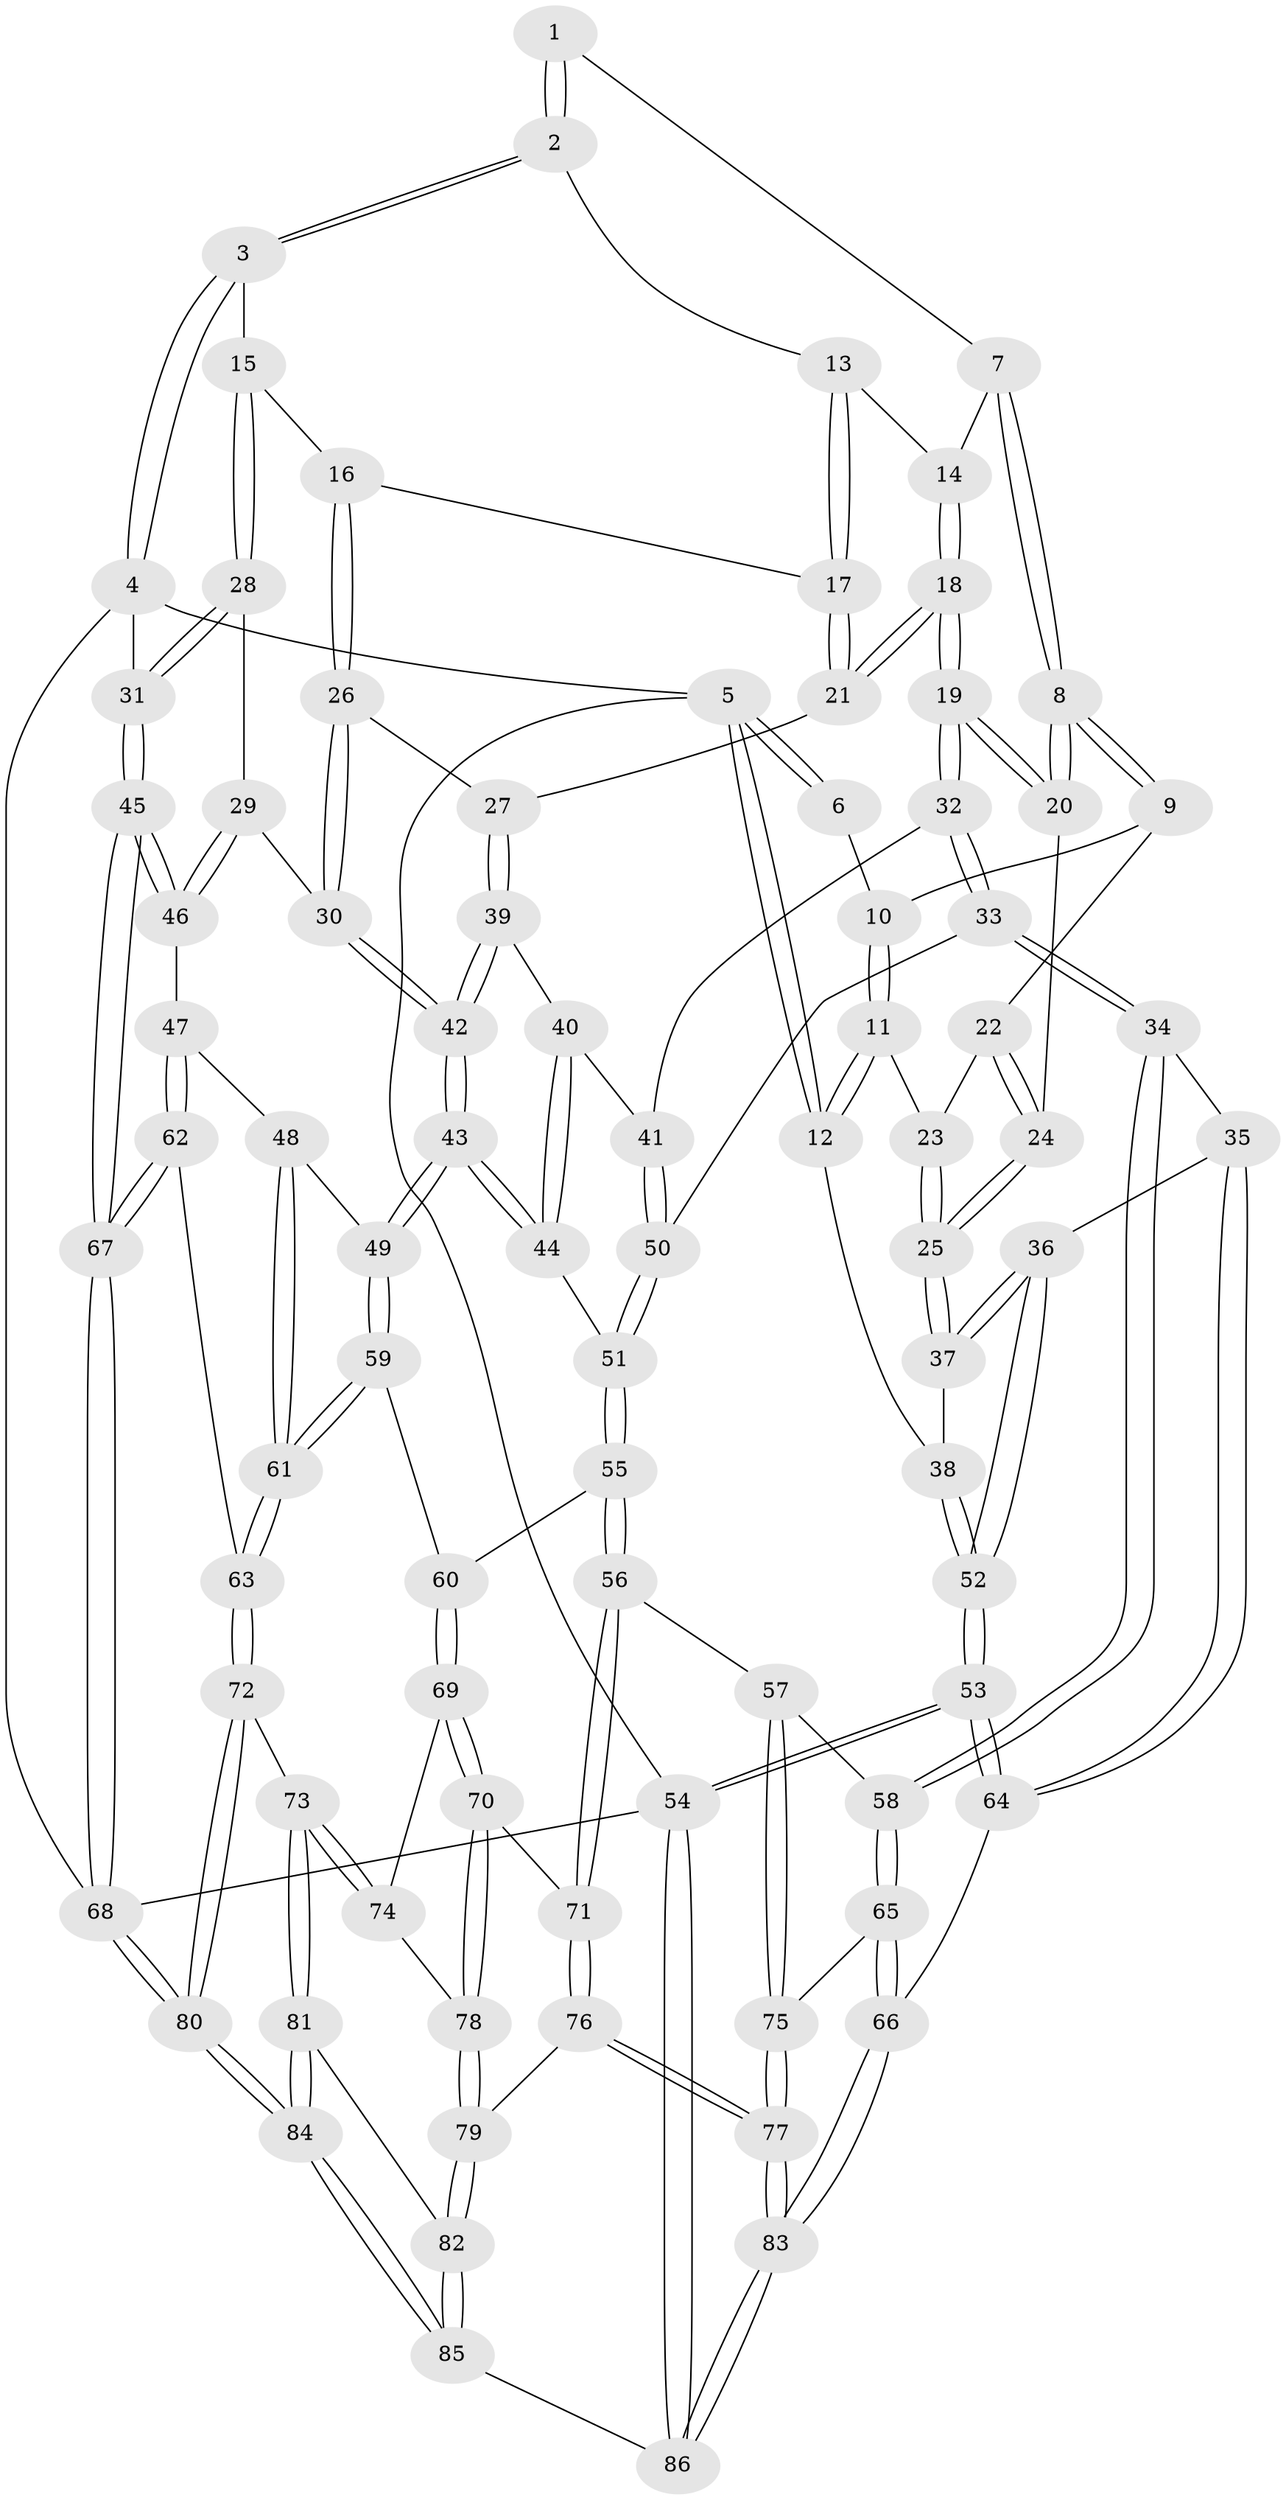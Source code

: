 // coarse degree distribution, {4: 0.48, 5: 0.38, 6: 0.06, 2: 0.02, 3: 0.06}
// Generated by graph-tools (version 1.1) at 2025/24/03/03/25 07:24:31]
// undirected, 86 vertices, 212 edges
graph export_dot {
graph [start="1"]
  node [color=gray90,style=filled];
  1 [pos="+0.41579821974958625+0"];
  2 [pos="+0.73108469850575+0"];
  3 [pos="+0.8390626911353631+0"];
  4 [pos="+1+0"];
  5 [pos="+0+0"];
  6 [pos="+0.2220954989689274+0"];
  7 [pos="+0.3881783825175532+0.014412977523450885"];
  8 [pos="+0.3489053465818202+0.07335742048422907"];
  9 [pos="+0.251969579865493+0.05721199175208456"];
  10 [pos="+0.23997643784692654+0.022311638750198336"];
  11 [pos="+0+0.05499188906637098"];
  12 [pos="+0+0.034754992399514545"];
  13 [pos="+0.6391216440685957+0"];
  14 [pos="+0.4855616898195441+0.07561864846226647"];
  15 [pos="+0.8331764712195882+0.03020519281058885"];
  16 [pos="+0.6395938254183144+0.16508378609489816"];
  17 [pos="+0.6021608751706757+0.12646916276416745"];
  18 [pos="+0.47156709605743563+0.19032304313046436"];
  19 [pos="+0.4405412174323438+0.2176614516249013"];
  20 [pos="+0.37383135938819406+0.1622052375584193"];
  21 [pos="+0.51658320941657+0.1802840517258213"];
  22 [pos="+0.25113804044431565+0.05840448956463009"];
  23 [pos="+0.17900389775663775+0.09918893472517766"];
  24 [pos="+0.2556949503051039+0.18709666026441474"];
  25 [pos="+0.21287402793688215+0.22359717331042003"];
  26 [pos="+0.6562113922458039+0.19525012858328222"];
  27 [pos="+0.6187149684907796+0.24122596263322063"];
  28 [pos="+0.8400312227501229+0.16114478551674347"];
  29 [pos="+0.8350935695003391+0.18258615880344567"];
  30 [pos="+0.7963980494044836+0.22456729453088978"];
  31 [pos="+1+0.1970590028954406"];
  32 [pos="+0.44013997500851226+0.2250151920786669"];
  33 [pos="+0.315485198009062+0.3602122686133949"];
  34 [pos="+0.26165199644853027+0.404152303842995"];
  35 [pos="+0.24923727128133294+0.39867919808294494"];
  36 [pos="+0.23369219860134477+0.38101297285847197"];
  37 [pos="+0.1981251358283453+0.2495423937639898"];
  38 [pos="+0+0.055069473901635274"];
  39 [pos="+0.617121579920309+0.26633146946608827"];
  40 [pos="+0.599709582938029+0.2779288935546125"];
  41 [pos="+0.50998090878108+0.30364617971211694"];
  42 [pos="+0.7487852151043096+0.36102350989931903"];
  43 [pos="+0.7474091118164076+0.4020542478398449"];
  44 [pos="+0.6175887091256042+0.4106818695266632"];
  45 [pos="+1+0.41906826523007257"];
  46 [pos="+1+0.39841994253576407"];
  47 [pos="+0.7795290101688369+0.4298548071585962"];
  48 [pos="+0.7721787239706515+0.42595354827871207"];
  49 [pos="+0.7572893252818608+0.41611415895927567"];
  50 [pos="+0.5294732158351906+0.38467518271958984"];
  51 [pos="+0.5487460991087053+0.4253824224717913"];
  52 [pos="+0+0.33148080976108524"];
  53 [pos="+0+0.6926373026169732"];
  54 [pos="+0+1"];
  55 [pos="+0.4814231263861887+0.5418781166226596"];
  56 [pos="+0.3966191647359242+0.5643126761527671"];
  57 [pos="+0.38659327729878373+0.5606821454904813"];
  58 [pos="+0.2693182535010312+0.41712225714483026"];
  59 [pos="+0.6236023530158213+0.6132770563036195"];
  60 [pos="+0.6048431706126423+0.6145292882697377"];
  61 [pos="+0.7154358527894208+0.6592192720882231"];
  62 [pos="+0.8567560718918078+0.6132287137093646"];
  63 [pos="+0.7765098958480485+0.7023973866982104"];
  64 [pos="+0+0.6868671920388046"];
  65 [pos="+0.11324293700389274+0.7080169368937751"];
  66 [pos="+0.07673435228018678+0.711997829633288"];
  67 [pos="+1+0.6018920369564222"];
  68 [pos="+1+1"];
  69 [pos="+0.5872196234315583+0.6875146430625763"];
  70 [pos="+0.46296236506761773+0.7515693686956247"];
  71 [pos="+0.42292813457284156+0.7242507023404651"];
  72 [pos="+0.7766927812286367+0.7084785954641692"];
  73 [pos="+0.6324111176340337+0.7957762584717776"];
  74 [pos="+0.6007024179634738+0.7615909717773951"];
  75 [pos="+0.18736642154425637+0.7120149985173129"];
  76 [pos="+0.32723611698794525+0.8245262451703698"];
  77 [pos="+0.3102128165415947+0.8372066248505982"];
  78 [pos="+0.4873980560977251+0.7847844771511152"];
  79 [pos="+0.5002509824299363+0.8571646486135674"];
  80 [pos="+1+1"];
  81 [pos="+0.6239786349360612+0.8764741494875014"];
  82 [pos="+0.5021204589789999+0.8616952331158311"];
  83 [pos="+0.2937089274390661+1"];
  84 [pos="+0.833895453476863+1"];
  85 [pos="+0.3486167394006472+1"];
  86 [pos="+0.29554830590762127+1"];
  1 -- 2;
  1 -- 2;
  1 -- 7;
  2 -- 3;
  2 -- 3;
  2 -- 13;
  3 -- 4;
  3 -- 4;
  3 -- 15;
  4 -- 5;
  4 -- 31;
  4 -- 68;
  5 -- 6;
  5 -- 6;
  5 -- 12;
  5 -- 12;
  5 -- 54;
  6 -- 10;
  7 -- 8;
  7 -- 8;
  7 -- 14;
  8 -- 9;
  8 -- 9;
  8 -- 20;
  8 -- 20;
  9 -- 10;
  9 -- 22;
  10 -- 11;
  10 -- 11;
  11 -- 12;
  11 -- 12;
  11 -- 23;
  12 -- 38;
  13 -- 14;
  13 -- 17;
  13 -- 17;
  14 -- 18;
  14 -- 18;
  15 -- 16;
  15 -- 28;
  15 -- 28;
  16 -- 17;
  16 -- 26;
  16 -- 26;
  17 -- 21;
  17 -- 21;
  18 -- 19;
  18 -- 19;
  18 -- 21;
  18 -- 21;
  19 -- 20;
  19 -- 20;
  19 -- 32;
  19 -- 32;
  20 -- 24;
  21 -- 27;
  22 -- 23;
  22 -- 24;
  22 -- 24;
  23 -- 25;
  23 -- 25;
  24 -- 25;
  24 -- 25;
  25 -- 37;
  25 -- 37;
  26 -- 27;
  26 -- 30;
  26 -- 30;
  27 -- 39;
  27 -- 39;
  28 -- 29;
  28 -- 31;
  28 -- 31;
  29 -- 30;
  29 -- 46;
  29 -- 46;
  30 -- 42;
  30 -- 42;
  31 -- 45;
  31 -- 45;
  32 -- 33;
  32 -- 33;
  32 -- 41;
  33 -- 34;
  33 -- 34;
  33 -- 50;
  34 -- 35;
  34 -- 58;
  34 -- 58;
  35 -- 36;
  35 -- 64;
  35 -- 64;
  36 -- 37;
  36 -- 37;
  36 -- 52;
  36 -- 52;
  37 -- 38;
  38 -- 52;
  38 -- 52;
  39 -- 40;
  39 -- 42;
  39 -- 42;
  40 -- 41;
  40 -- 44;
  40 -- 44;
  41 -- 50;
  41 -- 50;
  42 -- 43;
  42 -- 43;
  43 -- 44;
  43 -- 44;
  43 -- 49;
  43 -- 49;
  44 -- 51;
  45 -- 46;
  45 -- 46;
  45 -- 67;
  45 -- 67;
  46 -- 47;
  47 -- 48;
  47 -- 62;
  47 -- 62;
  48 -- 49;
  48 -- 61;
  48 -- 61;
  49 -- 59;
  49 -- 59;
  50 -- 51;
  50 -- 51;
  51 -- 55;
  51 -- 55;
  52 -- 53;
  52 -- 53;
  53 -- 54;
  53 -- 54;
  53 -- 64;
  53 -- 64;
  54 -- 86;
  54 -- 86;
  54 -- 68;
  55 -- 56;
  55 -- 56;
  55 -- 60;
  56 -- 57;
  56 -- 71;
  56 -- 71;
  57 -- 58;
  57 -- 75;
  57 -- 75;
  58 -- 65;
  58 -- 65;
  59 -- 60;
  59 -- 61;
  59 -- 61;
  60 -- 69;
  60 -- 69;
  61 -- 63;
  61 -- 63;
  62 -- 63;
  62 -- 67;
  62 -- 67;
  63 -- 72;
  63 -- 72;
  64 -- 66;
  65 -- 66;
  65 -- 66;
  65 -- 75;
  66 -- 83;
  66 -- 83;
  67 -- 68;
  67 -- 68;
  68 -- 80;
  68 -- 80;
  69 -- 70;
  69 -- 70;
  69 -- 74;
  70 -- 71;
  70 -- 78;
  70 -- 78;
  71 -- 76;
  71 -- 76;
  72 -- 73;
  72 -- 80;
  72 -- 80;
  73 -- 74;
  73 -- 74;
  73 -- 81;
  73 -- 81;
  74 -- 78;
  75 -- 77;
  75 -- 77;
  76 -- 77;
  76 -- 77;
  76 -- 79;
  77 -- 83;
  77 -- 83;
  78 -- 79;
  78 -- 79;
  79 -- 82;
  79 -- 82;
  80 -- 84;
  80 -- 84;
  81 -- 82;
  81 -- 84;
  81 -- 84;
  82 -- 85;
  82 -- 85;
  83 -- 86;
  83 -- 86;
  84 -- 85;
  84 -- 85;
  85 -- 86;
}
